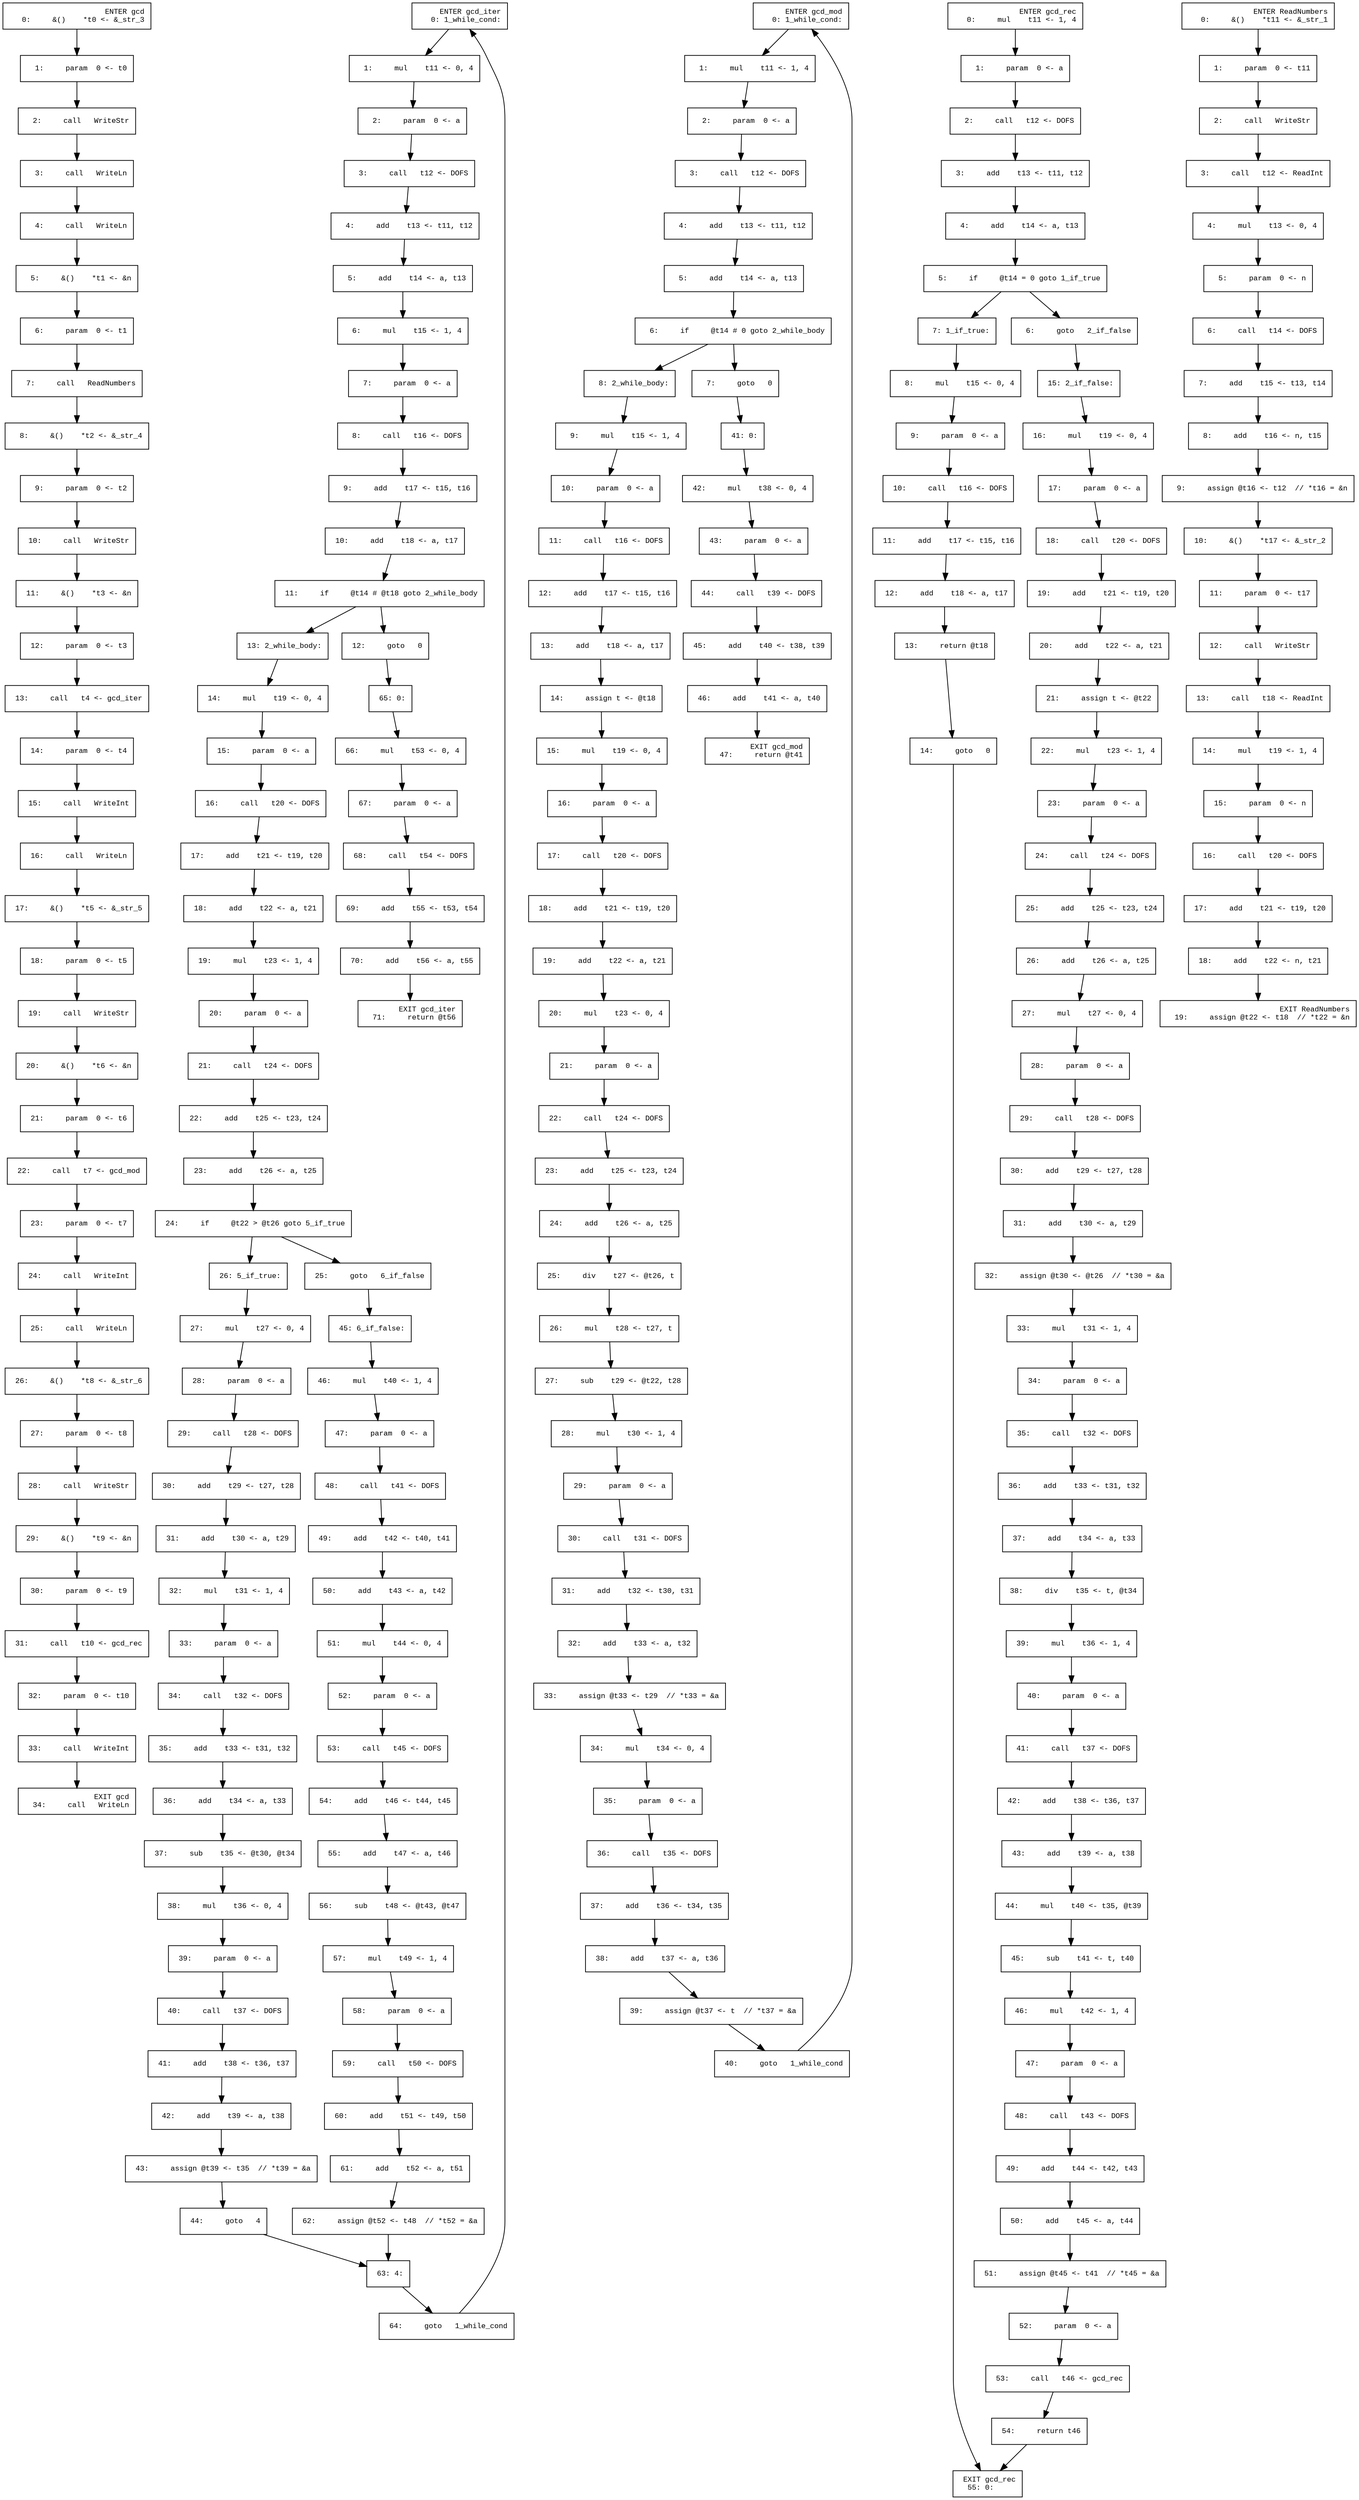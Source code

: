 digraph CFG {
  graph [fontname="Times New Roman",fontsize=10];
  node  [fontname="Courier New",fontsize=10];
  edge  [fontname="Times New Roman",fontsize=10];
// scope 'gcd'
node0 [label=" ENTER gcd\r   0:     &()    *t0 <- &_str_3\l",shape=box];
node0 -> node1;
node1 [label="  1:     param  0 <- t0\l",shape=box];
node1 -> node2;
node2 [label="  2:     call   WriteStr\l",shape=box];
node2 -> node3;
node3 [label="  3:     call   WriteLn\l",shape=box];
node3 -> node4;
node4 [label="  4:     call   WriteLn\l",shape=box];
node4 -> node5;
node5 [label="  5:     &()    *t1 <- &n\l",shape=box];
node5 -> node6;
node6 [label="  6:     param  0 <- t1\l",shape=box];
node6 -> node7;
node7 [label="  7:     call   ReadNumbers\l",shape=box];
node7 -> node8;
node8 [label="  8:     &()    *t2 <- &_str_4\l",shape=box];
node8 -> node9;
node9 [label="  9:     param  0 <- t2\l",shape=box];
node9 -> node10;
node10 [label=" 10:     call   WriteStr\l",shape=box];
node10 -> node11;
node11 [label=" 11:     &()    *t3 <- &n\l",shape=box];
node11 -> node12;
node12 [label=" 12:     param  0 <- t3\l",shape=box];
node12 -> node13;
node13 [label=" 13:     call   t4 <- gcd_iter\l",shape=box];
node13 -> node14;
node14 [label=" 14:     param  0 <- t4\l",shape=box];
node14 -> node15;
node15 [label=" 15:     call   WriteInt\l",shape=box];
node15 -> node16;
node16 [label=" 16:     call   WriteLn\l",shape=box];
node16 -> node17;
node17 [label=" 17:     &()    *t5 <- &_str_5\l",shape=box];
node17 -> node18;
node18 [label=" 18:     param  0 <- t5\l",shape=box];
node18 -> node19;
node19 [label=" 19:     call   WriteStr\l",shape=box];
node19 -> node20;
node20 [label=" 20:     &()    *t6 <- &n\l",shape=box];
node20 -> node21;
node21 [label=" 21:     param  0 <- t6\l",shape=box];
node21 -> node22;
node22 [label=" 22:     call   t7 <- gcd_mod\l",shape=box];
node22 -> node23;
node23 [label=" 23:     param  0 <- t7\l",shape=box];
node23 -> node24;
node24 [label=" 24:     call   WriteInt\l",shape=box];
node24 -> node25;
node25 [label=" 25:     call   WriteLn\l",shape=box];
node25 -> node26;
node26 [label=" 26:     &()    *t8 <- &_str_6\l",shape=box];
node26 -> node27;
node27 [label=" 27:     param  0 <- t8\l",shape=box];
node27 -> node28;
node28 [label=" 28:     call   WriteStr\l",shape=box];
node28 -> node29;
node29 [label=" 29:     &()    *t9 <- &n\l",shape=box];
node29 -> node30;
node30 [label=" 30:     param  0 <- t9\l",shape=box];
node30 -> node31;
node31 [label=" 31:     call   t10 <- gcd_rec\l",shape=box];
node31 -> node32;
node32 [label=" 32:     param  0 <- t10\l",shape=box];
node32 -> node33;
node33 [label=" 33:     call   WriteInt\l",shape=box];
node33 -> node34;
node34 [label=" EXIT gcd\r  34:     call   WriteLn\l",shape=box];
// scope 'gcd_iter'
node35 [label=" ENTER gcd_iter\r   0: 1_while_cond:\l",shape=box];
node35 -> node36;
node36 [label="  1:     mul    t11 <- 0, 4\l",shape=box];
node36 -> node37;
node37 [label="  2:     param  0 <- a\l",shape=box];
node37 -> node38;
node38 [label="  3:     call   t12 <- DOFS\l",shape=box];
node38 -> node39;
node39 [label="  4:     add    t13 <- t11, t12\l",shape=box];
node39 -> node40;
node40 [label="  5:     add    t14 <- a, t13\l",shape=box];
node40 -> node41;
node41 [label="  6:     mul    t15 <- 1, 4\l",shape=box];
node41 -> node42;
node42 [label="  7:     param  0 <- a\l",shape=box];
node42 -> node43;
node43 [label="  8:     call   t16 <- DOFS\l",shape=box];
node43 -> node44;
node44 [label="  9:     add    t17 <- t15, t16\l",shape=box];
node44 -> node45;
node45 [label=" 10:     add    t18 <- a, t17\l",shape=box];
node45 -> node46;
node46 [label=" 11:     if     @t14 # @t18 goto 2_while_body\l",shape=box];
node46 -> node48;
node46 -> node47;
node47 [label=" 12:     goto   0\l",shape=box];
node47 -> node100;
node48 [label=" 13: 2_while_body:\l",shape=box];
node48 -> node49;
node49 [label=" 14:     mul    t19 <- 0, 4\l",shape=box];
node49 -> node50;
node50 [label=" 15:     param  0 <- a\l",shape=box];
node50 -> node51;
node51 [label=" 16:     call   t20 <- DOFS\l",shape=box];
node51 -> node52;
node52 [label=" 17:     add    t21 <- t19, t20\l",shape=box];
node52 -> node53;
node53 [label=" 18:     add    t22 <- a, t21\l",shape=box];
node53 -> node54;
node54 [label=" 19:     mul    t23 <- 1, 4\l",shape=box];
node54 -> node55;
node55 [label=" 20:     param  0 <- a\l",shape=box];
node55 -> node56;
node56 [label=" 21:     call   t24 <- DOFS\l",shape=box];
node56 -> node57;
node57 [label=" 22:     add    t25 <- t23, t24\l",shape=box];
node57 -> node58;
node58 [label=" 23:     add    t26 <- a, t25\l",shape=box];
node58 -> node59;
node59 [label=" 24:     if     @t22 > @t26 goto 5_if_true\l",shape=box];
node59 -> node61;
node59 -> node60;
node60 [label=" 25:     goto   6_if_false\l",shape=box];
node60 -> node80;
node61 [label=" 26: 5_if_true:\l",shape=box];
node61 -> node62;
node62 [label=" 27:     mul    t27 <- 0, 4\l",shape=box];
node62 -> node63;
node63 [label=" 28:     param  0 <- a\l",shape=box];
node63 -> node64;
node64 [label=" 29:     call   t28 <- DOFS\l",shape=box];
node64 -> node65;
node65 [label=" 30:     add    t29 <- t27, t28\l",shape=box];
node65 -> node66;
node66 [label=" 31:     add    t30 <- a, t29\l",shape=box];
node66 -> node67;
node67 [label=" 32:     mul    t31 <- 1, 4\l",shape=box];
node67 -> node68;
node68 [label=" 33:     param  0 <- a\l",shape=box];
node68 -> node69;
node69 [label=" 34:     call   t32 <- DOFS\l",shape=box];
node69 -> node70;
node70 [label=" 35:     add    t33 <- t31, t32\l",shape=box];
node70 -> node71;
node71 [label=" 36:     add    t34 <- a, t33\l",shape=box];
node71 -> node72;
node72 [label=" 37:     sub    t35 <- @t30, @t34\l",shape=box];
node72 -> node73;
node73 [label=" 38:     mul    t36 <- 0, 4\l",shape=box];
node73 -> node74;
node74 [label=" 39:     param  0 <- a\l",shape=box];
node74 -> node75;
node75 [label=" 40:     call   t37 <- DOFS\l",shape=box];
node75 -> node76;
node76 [label=" 41:     add    t38 <- t36, t37\l",shape=box];
node76 -> node77;
node77 [label=" 42:     add    t39 <- a, t38\l",shape=box];
node77 -> node78;
node78 [label=" 43:     assign @t39 <- t35  // *t39 = &a\l",shape=box];
node78 -> node79;
node79 [label=" 44:     goto   4\l",shape=box];
node79 -> node98;
node80 [label=" 45: 6_if_false:\l",shape=box];
node80 -> node81;
node81 [label=" 46:     mul    t40 <- 1, 4\l",shape=box];
node81 -> node82;
node82 [label=" 47:     param  0 <- a\l",shape=box];
node82 -> node83;
node83 [label=" 48:     call   t41 <- DOFS\l",shape=box];
node83 -> node84;
node84 [label=" 49:     add    t42 <- t40, t41\l",shape=box];
node84 -> node85;
node85 [label=" 50:     add    t43 <- a, t42\l",shape=box];
node85 -> node86;
node86 [label=" 51:     mul    t44 <- 0, 4\l",shape=box];
node86 -> node87;
node87 [label=" 52:     param  0 <- a\l",shape=box];
node87 -> node88;
node88 [label=" 53:     call   t45 <- DOFS\l",shape=box];
node88 -> node89;
node89 [label=" 54:     add    t46 <- t44, t45\l",shape=box];
node89 -> node90;
node90 [label=" 55:     add    t47 <- a, t46\l",shape=box];
node90 -> node91;
node91 [label=" 56:     sub    t48 <- @t43, @t47\l",shape=box];
node91 -> node92;
node92 [label=" 57:     mul    t49 <- 1, 4\l",shape=box];
node92 -> node93;
node93 [label=" 58:     param  0 <- a\l",shape=box];
node93 -> node94;
node94 [label=" 59:     call   t50 <- DOFS\l",shape=box];
node94 -> node95;
node95 [label=" 60:     add    t51 <- t49, t50\l",shape=box];
node95 -> node96;
node96 [label=" 61:     add    t52 <- a, t51\l",shape=box];
node96 -> node97;
node97 [label=" 62:     assign @t52 <- t48  // *t52 = &a\l",shape=box];
node97 -> node98;
node98 [label=" 63: 4:\l",shape=box];
node98 -> node99;
node99 [label=" 64:     goto   1_while_cond\l",shape=box];
node99 -> node35;
node100 [label=" 65: 0:\l",shape=box];
node100 -> node101;
node101 [label=" 66:     mul    t53 <- 0, 4\l",shape=box];
node101 -> node102;
node102 [label=" 67:     param  0 <- a\l",shape=box];
node102 -> node103;
node103 [label=" 68:     call   t54 <- DOFS\l",shape=box];
node103 -> node104;
node104 [label=" 69:     add    t55 <- t53, t54\l",shape=box];
node104 -> node105;
node105 [label=" 70:     add    t56 <- a, t55\l",shape=box];
node105 -> node106;
node106 [label=" EXIT gcd_iter\r  71:     return @t56\l",shape=box];
// scope 'gcd_mod'
node107 [label=" ENTER gcd_mod\r   0: 1_while_cond:\l",shape=box];
node107 -> node108;
node108 [label="  1:     mul    t11 <- 1, 4\l",shape=box];
node108 -> node109;
node109 [label="  2:     param  0 <- a\l",shape=box];
node109 -> node110;
node110 [label="  3:     call   t12 <- DOFS\l",shape=box];
node110 -> node111;
node111 [label="  4:     add    t13 <- t11, t12\l",shape=box];
node111 -> node112;
node112 [label="  5:     add    t14 <- a, t13\l",shape=box];
node112 -> node113;
node113 [label="  6:     if     @t14 # 0 goto 2_while_body\l",shape=box];
node113 -> node115;
node113 -> node114;
node114 [label="  7:     goto   0\l",shape=box];
node114 -> node148;
node115 [label="  8: 2_while_body:\l",shape=box];
node115 -> node116;
node116 [label="  9:     mul    t15 <- 1, 4\l",shape=box];
node116 -> node117;
node117 [label=" 10:     param  0 <- a\l",shape=box];
node117 -> node118;
node118 [label=" 11:     call   t16 <- DOFS\l",shape=box];
node118 -> node119;
node119 [label=" 12:     add    t17 <- t15, t16\l",shape=box];
node119 -> node120;
node120 [label=" 13:     add    t18 <- a, t17\l",shape=box];
node120 -> node121;
node121 [label=" 14:     assign t <- @t18\l",shape=box];
node121 -> node122;
node122 [label=" 15:     mul    t19 <- 0, 4\l",shape=box];
node122 -> node123;
node123 [label=" 16:     param  0 <- a\l",shape=box];
node123 -> node124;
node124 [label=" 17:     call   t20 <- DOFS\l",shape=box];
node124 -> node125;
node125 [label=" 18:     add    t21 <- t19, t20\l",shape=box];
node125 -> node126;
node126 [label=" 19:     add    t22 <- a, t21\l",shape=box];
node126 -> node127;
node127 [label=" 20:     mul    t23 <- 0, 4\l",shape=box];
node127 -> node128;
node128 [label=" 21:     param  0 <- a\l",shape=box];
node128 -> node129;
node129 [label=" 22:     call   t24 <- DOFS\l",shape=box];
node129 -> node130;
node130 [label=" 23:     add    t25 <- t23, t24\l",shape=box];
node130 -> node131;
node131 [label=" 24:     add    t26 <- a, t25\l",shape=box];
node131 -> node132;
node132 [label=" 25:     div    t27 <- @t26, t\l",shape=box];
node132 -> node133;
node133 [label=" 26:     mul    t28 <- t27, t\l",shape=box];
node133 -> node134;
node134 [label=" 27:     sub    t29 <- @t22, t28\l",shape=box];
node134 -> node135;
node135 [label=" 28:     mul    t30 <- 1, 4\l",shape=box];
node135 -> node136;
node136 [label=" 29:     param  0 <- a\l",shape=box];
node136 -> node137;
node137 [label=" 30:     call   t31 <- DOFS\l",shape=box];
node137 -> node138;
node138 [label=" 31:     add    t32 <- t30, t31\l",shape=box];
node138 -> node139;
node139 [label=" 32:     add    t33 <- a, t32\l",shape=box];
node139 -> node140;
node140 [label=" 33:     assign @t33 <- t29  // *t33 = &a\l",shape=box];
node140 -> node141;
node141 [label=" 34:     mul    t34 <- 0, 4\l",shape=box];
node141 -> node142;
node142 [label=" 35:     param  0 <- a\l",shape=box];
node142 -> node143;
node143 [label=" 36:     call   t35 <- DOFS\l",shape=box];
node143 -> node144;
node144 [label=" 37:     add    t36 <- t34, t35\l",shape=box];
node144 -> node145;
node145 [label=" 38:     add    t37 <- a, t36\l",shape=box];
node145 -> node146;
node146 [label=" 39:     assign @t37 <- t  // *t37 = &a\l",shape=box];
node146 -> node147;
node147 [label=" 40:     goto   1_while_cond\l",shape=box];
node147 -> node107;
node148 [label=" 41: 0:\l",shape=box];
node148 -> node149;
node149 [label=" 42:     mul    t38 <- 0, 4\l",shape=box];
node149 -> node150;
node150 [label=" 43:     param  0 <- a\l",shape=box];
node150 -> node151;
node151 [label=" 44:     call   t39 <- DOFS\l",shape=box];
node151 -> node152;
node152 [label=" 45:     add    t40 <- t38, t39\l",shape=box];
node152 -> node153;
node153 [label=" 46:     add    t41 <- a, t40\l",shape=box];
node153 -> node154;
node154 [label=" EXIT gcd_mod\r  47:     return @t41\l",shape=box];
// scope 'gcd_rec'
node155 [label=" ENTER gcd_rec\r   0:     mul    t11 <- 1, 4\l",shape=box];
node155 -> node156;
node156 [label="  1:     param  0 <- a\l",shape=box];
node156 -> node157;
node157 [label="  2:     call   t12 <- DOFS\l",shape=box];
node157 -> node158;
node158 [label="  3:     add    t13 <- t11, t12\l",shape=box];
node158 -> node159;
node159 [label="  4:     add    t14 <- a, t13\l",shape=box];
node159 -> node160;
node160 [label="  5:     if     @t14 = 0 goto 1_if_true\l",shape=box];
node160 -> node162;
node160 -> node161;
node161 [label="  6:     goto   2_if_false\l",shape=box];
node161 -> node170;
node162 [label="  7: 1_if_true:\l",shape=box];
node162 -> node163;
node163 [label="  8:     mul    t15 <- 0, 4\l",shape=box];
node163 -> node164;
node164 [label="  9:     param  0 <- a\l",shape=box];
node164 -> node165;
node165 [label=" 10:     call   t16 <- DOFS\l",shape=box];
node165 -> node166;
node166 [label=" 11:     add    t17 <- t15, t16\l",shape=box];
node166 -> node167;
node167 [label=" 12:     add    t18 <- a, t17\l",shape=box];
node167 -> node168;
node168 [label=" 13:     return @t18\l",shape=box];
node168 -> node169;
node169 [label=" 14:     goto   0\l",shape=box];
node169 -> node210;
node170 [label=" 15: 2_if_false:\l",shape=box];
node170 -> node171;
node171 [label=" 16:     mul    t19 <- 0, 4\l",shape=box];
node171 -> node172;
node172 [label=" 17:     param  0 <- a\l",shape=box];
node172 -> node173;
node173 [label=" 18:     call   t20 <- DOFS\l",shape=box];
node173 -> node174;
node174 [label=" 19:     add    t21 <- t19, t20\l",shape=box];
node174 -> node175;
node175 [label=" 20:     add    t22 <- a, t21\l",shape=box];
node175 -> node176;
node176 [label=" 21:     assign t <- @t22\l",shape=box];
node176 -> node177;
node177 [label=" 22:     mul    t23 <- 1, 4\l",shape=box];
node177 -> node178;
node178 [label=" 23:     param  0 <- a\l",shape=box];
node178 -> node179;
node179 [label=" 24:     call   t24 <- DOFS\l",shape=box];
node179 -> node180;
node180 [label=" 25:     add    t25 <- t23, t24\l",shape=box];
node180 -> node181;
node181 [label=" 26:     add    t26 <- a, t25\l",shape=box];
node181 -> node182;
node182 [label=" 27:     mul    t27 <- 0, 4\l",shape=box];
node182 -> node183;
node183 [label=" 28:     param  0 <- a\l",shape=box];
node183 -> node184;
node184 [label=" 29:     call   t28 <- DOFS\l",shape=box];
node184 -> node185;
node185 [label=" 30:     add    t29 <- t27, t28\l",shape=box];
node185 -> node186;
node186 [label=" 31:     add    t30 <- a, t29\l",shape=box];
node186 -> node187;
node187 [label=" 32:     assign @t30 <- @t26  // *t30 = &a\l",shape=box];
node187 -> node188;
node188 [label=" 33:     mul    t31 <- 1, 4\l",shape=box];
node188 -> node189;
node189 [label=" 34:     param  0 <- a\l",shape=box];
node189 -> node190;
node190 [label=" 35:     call   t32 <- DOFS\l",shape=box];
node190 -> node191;
node191 [label=" 36:     add    t33 <- t31, t32\l",shape=box];
node191 -> node192;
node192 [label=" 37:     add    t34 <- a, t33\l",shape=box];
node192 -> node193;
node193 [label=" 38:     div    t35 <- t, @t34\l",shape=box];
node193 -> node194;
node194 [label=" 39:     mul    t36 <- 1, 4\l",shape=box];
node194 -> node195;
node195 [label=" 40:     param  0 <- a\l",shape=box];
node195 -> node196;
node196 [label=" 41:     call   t37 <- DOFS\l",shape=box];
node196 -> node197;
node197 [label=" 42:     add    t38 <- t36, t37\l",shape=box];
node197 -> node198;
node198 [label=" 43:     add    t39 <- a, t38\l",shape=box];
node198 -> node199;
node199 [label=" 44:     mul    t40 <- t35, @t39\l",shape=box];
node199 -> node200;
node200 [label=" 45:     sub    t41 <- t, t40\l",shape=box];
node200 -> node201;
node201 [label=" 46:     mul    t42 <- 1, 4\l",shape=box];
node201 -> node202;
node202 [label=" 47:     param  0 <- a\l",shape=box];
node202 -> node203;
node203 [label=" 48:     call   t43 <- DOFS\l",shape=box];
node203 -> node204;
node204 [label=" 49:     add    t44 <- t42, t43\l",shape=box];
node204 -> node205;
node205 [label=" 50:     add    t45 <- a, t44\l",shape=box];
node205 -> node206;
node206 [label=" 51:     assign @t45 <- t41  // *t45 = &a\l",shape=box];
node206 -> node207;
node207 [label=" 52:     param  0 <- a\l",shape=box];
node207 -> node208;
node208 [label=" 53:     call   t46 <- gcd_rec\l",shape=box];
node208 -> node209;
node209 [label=" 54:     return t46\l",shape=box];
node209 -> node210;
node210 [label=" EXIT gcd_rec\r  55: 0:\l",shape=box];
// scope 'ReadNumbers'
node211 [label=" ENTER ReadNumbers\r   0:     &()    *t11 <- &_str_1\l",shape=box];
node211 -> node212;
node212 [label="  1:     param  0 <- t11\l",shape=box];
node212 -> node213;
node213 [label="  2:     call   WriteStr\l",shape=box];
node213 -> node214;
node214 [label="  3:     call   t12 <- ReadInt\l",shape=box];
node214 -> node215;
node215 [label="  4:     mul    t13 <- 0, 4\l",shape=box];
node215 -> node216;
node216 [label="  5:     param  0 <- n\l",shape=box];
node216 -> node217;
node217 [label="  6:     call   t14 <- DOFS\l",shape=box];
node217 -> node218;
node218 [label="  7:     add    t15 <- t13, t14\l",shape=box];
node218 -> node219;
node219 [label="  8:     add    t16 <- n, t15\l",shape=box];
node219 -> node220;
node220 [label="  9:     assign @t16 <- t12  // *t16 = &n\l",shape=box];
node220 -> node221;
node221 [label=" 10:     &()    *t17 <- &_str_2\l",shape=box];
node221 -> node222;
node222 [label=" 11:     param  0 <- t17\l",shape=box];
node222 -> node223;
node223 [label=" 12:     call   WriteStr\l",shape=box];
node223 -> node224;
node224 [label=" 13:     call   t18 <- ReadInt\l",shape=box];
node224 -> node225;
node225 [label=" 14:     mul    t19 <- 1, 4\l",shape=box];
node225 -> node226;
node226 [label=" 15:     param  0 <- n\l",shape=box];
node226 -> node227;
node227 [label=" 16:     call   t20 <- DOFS\l",shape=box];
node227 -> node228;
node228 [label=" 17:     add    t21 <- t19, t20\l",shape=box];
node228 -> node229;
node229 [label=" 18:     add    t22 <- n, t21\l",shape=box];
node229 -> node230;
node230 [label=" EXIT ReadNumbers\r  19:     assign @t22 <- t18  // *t22 = &n\l",shape=box];
}
